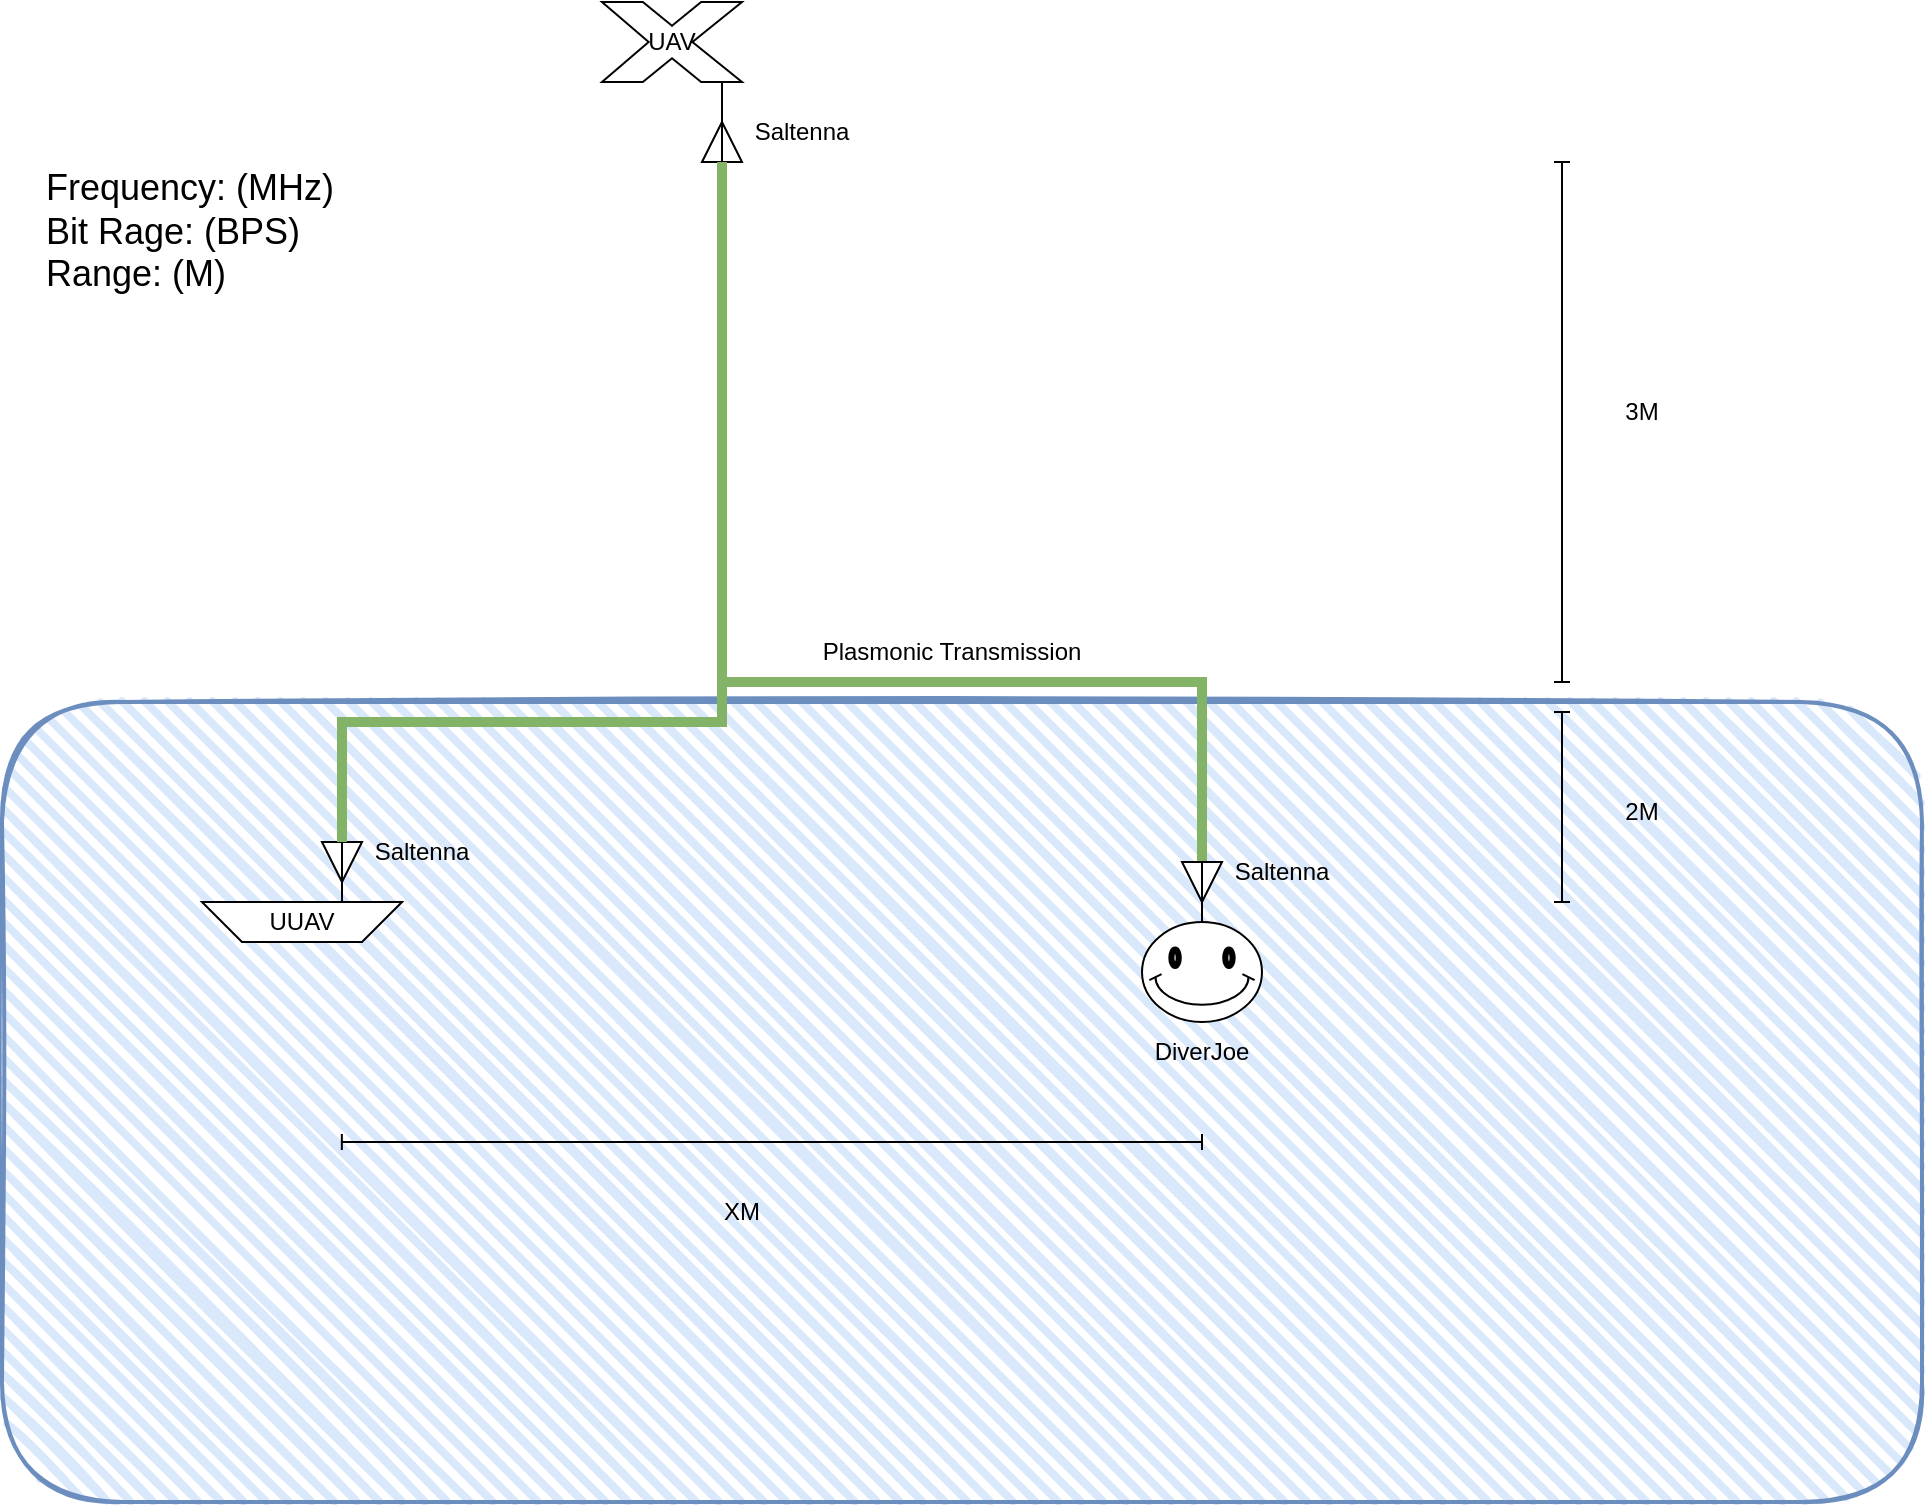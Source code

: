 <mxfile version="26.1.0">
  <diagram name="Page-1" id="EPB8xuWnlqUVOH70_Ewr">
    <mxGraphModel dx="2306" dy="945" grid="1" gridSize="10" guides="1" tooltips="1" connect="1" arrows="1" fold="1" page="1" pageScale="1" pageWidth="850" pageHeight="1100" math="0" shadow="0">
      <root>
        <mxCell id="0" />
        <mxCell id="1" parent="0" />
        <mxCell id="noTJ2SI7EE9gjp_z_O8U-2" value="" style="rounded=1;whiteSpace=wrap;html=1;strokeWidth=2;fillWeight=4;hachureGap=8;hachureAngle=45;fillColor=#dae8fc;sketch=1;strokeColor=#6c8ebf;" vertex="1" parent="1">
          <mxGeometry x="-50" y="450" width="960" height="400" as="geometry" />
        </mxCell>
        <mxCell id="noTJ2SI7EE9gjp_z_O8U-25" value="" style="group;rotation=-180;" vertex="1" connectable="0" parent="1">
          <mxGeometry x="100" y="530" width="40" height="20" as="geometry" />
        </mxCell>
        <mxCell id="noTJ2SI7EE9gjp_z_O8U-26" value="" style="triangle;whiteSpace=wrap;html=1;rotation=-270;" vertex="1" parent="noTJ2SI7EE9gjp_z_O8U-25">
          <mxGeometry x="10" y="-10" width="20" height="20" as="geometry" />
        </mxCell>
        <mxCell id="noTJ2SI7EE9gjp_z_O8U-27" value="" style="endArrow=none;html=1;rounded=0;exitX=0;exitY=0.5;exitDx=0;exitDy=0;" edge="1" parent="noTJ2SI7EE9gjp_z_O8U-25" source="noTJ2SI7EE9gjp_z_O8U-26">
          <mxGeometry width="50" height="50" relative="1" as="geometry">
            <mxPoint x="-350" y="-170" as="sourcePoint" />
            <mxPoint x="20" y="30" as="targetPoint" />
          </mxGeometry>
        </mxCell>
        <mxCell id="noTJ2SI7EE9gjp_z_O8U-6" style="edgeStyle=orthogonalEdgeStyle;rounded=0;orthogonalLoop=1;jettySize=auto;html=1;fillColor=#d5e8d4;strokeColor=#82b366;strokeWidth=5;entryX=0;entryY=0.5;entryDx=0;entryDy=0;endArrow=none;startFill=0;exitX=0;exitY=0.5;exitDx=0;exitDy=0;" edge="1" parent="1" source="noTJ2SI7EE9gjp_z_O8U-7" target="noTJ2SI7EE9gjp_z_O8U-11">
          <mxGeometry relative="1" as="geometry">
            <mxPoint x="490" y="270" as="sourcePoint" />
            <mxPoint x="360" y="120" as="targetPoint" />
            <Array as="points">
              <mxPoint x="550" y="440" />
              <mxPoint x="310" y="440" />
            </Array>
          </mxGeometry>
        </mxCell>
        <mxCell id="noTJ2SI7EE9gjp_z_O8U-9" value="" style="group;rotation=-180;" vertex="1" connectable="0" parent="1">
          <mxGeometry x="530" y="540" width="40" height="20" as="geometry" />
        </mxCell>
        <mxCell id="noTJ2SI7EE9gjp_z_O8U-7" value="" style="triangle;whiteSpace=wrap;html=1;rotation=-270;" vertex="1" parent="noTJ2SI7EE9gjp_z_O8U-9">
          <mxGeometry x="10" y="-10" width="20" height="20" as="geometry" />
        </mxCell>
        <mxCell id="noTJ2SI7EE9gjp_z_O8U-8" value="" style="endArrow=none;html=1;rounded=0;exitX=0;exitY=0.5;exitDx=0;exitDy=0;" edge="1" parent="noTJ2SI7EE9gjp_z_O8U-9" source="noTJ2SI7EE9gjp_z_O8U-7">
          <mxGeometry width="50" height="50" relative="1" as="geometry">
            <mxPoint x="-350" y="-170" as="sourcePoint" />
            <mxPoint x="20" y="30" as="targetPoint" />
          </mxGeometry>
        </mxCell>
        <mxCell id="noTJ2SI7EE9gjp_z_O8U-3" value="" style="verticalLabelPosition=bottom;verticalAlign=top;html=1;shape=mxgraph.basic.x" vertex="1" parent="1">
          <mxGeometry x="250" y="100" width="70" height="40" as="geometry" />
        </mxCell>
        <mxCell id="noTJ2SI7EE9gjp_z_O8U-10" value="" style="group;rotation=0;" vertex="1" connectable="0" parent="1">
          <mxGeometry x="290" y="150" width="40" height="20" as="geometry" />
        </mxCell>
        <mxCell id="noTJ2SI7EE9gjp_z_O8U-11" value="" style="triangle;whiteSpace=wrap;html=1;rotation=-90;" vertex="1" parent="noTJ2SI7EE9gjp_z_O8U-10">
          <mxGeometry x="10" y="10" width="20" height="20" as="geometry" />
        </mxCell>
        <mxCell id="noTJ2SI7EE9gjp_z_O8U-12" value="" style="endArrow=none;html=1;rounded=0;exitX=0;exitY=0.5;exitDx=0;exitDy=0;" edge="1" parent="noTJ2SI7EE9gjp_z_O8U-10" source="noTJ2SI7EE9gjp_z_O8U-11">
          <mxGeometry width="50" height="50" relative="1" as="geometry">
            <mxPoint x="390" y="190" as="sourcePoint" />
            <mxPoint x="20" y="-10" as="targetPoint" />
          </mxGeometry>
        </mxCell>
        <mxCell id="noTJ2SI7EE9gjp_z_O8U-1" value="" style="verticalLabelPosition=bottom;verticalAlign=top;html=1;shape=mxgraph.basic.smiley" vertex="1" parent="1">
          <mxGeometry x="520" y="560" width="60" height="50" as="geometry" />
        </mxCell>
        <mxCell id="noTJ2SI7EE9gjp_z_O8U-14" value="Plasmonic Transmission" style="text;strokeColor=none;align=center;fillColor=none;html=1;verticalAlign=middle;whiteSpace=wrap;rounded=0;" vertex="1" parent="1">
          <mxGeometry x="350" y="410" width="150" height="30" as="geometry" />
        </mxCell>
        <mxCell id="noTJ2SI7EE9gjp_z_O8U-15" value="Saltenna" style="text;strokeColor=none;align=center;fillColor=none;html=1;verticalAlign=middle;whiteSpace=wrap;rounded=0;" vertex="1" parent="1">
          <mxGeometry x="320" y="150" width="60" height="30" as="geometry" />
        </mxCell>
        <mxCell id="noTJ2SI7EE9gjp_z_O8U-19" value="Saltenna" style="text;strokeColor=none;align=center;fillColor=none;html=1;verticalAlign=middle;whiteSpace=wrap;rounded=0;" vertex="1" parent="1">
          <mxGeometry x="560" y="520" width="60" height="30" as="geometry" />
        </mxCell>
        <mxCell id="noTJ2SI7EE9gjp_z_O8U-20" value="" style="shape=trapezoid;perimeter=trapezoidPerimeter;whiteSpace=wrap;html=1;fixedSize=1;rotation=-180;" vertex="1" parent="1">
          <mxGeometry x="50" y="550" width="100" height="20" as="geometry" />
        </mxCell>
        <mxCell id="noTJ2SI7EE9gjp_z_O8U-21" value="DiverJoe" style="text;strokeColor=none;align=center;fillColor=none;html=1;verticalAlign=middle;whiteSpace=wrap;rounded=0;" vertex="1" parent="1">
          <mxGeometry x="520" y="610" width="60" height="30" as="geometry" />
        </mxCell>
        <mxCell id="noTJ2SI7EE9gjp_z_O8U-22" value="UAV" style="text;strokeColor=none;align=center;fillColor=none;html=1;verticalAlign=middle;whiteSpace=wrap;rounded=0;" vertex="1" parent="1">
          <mxGeometry x="265" y="115" width="40" height="10" as="geometry" />
        </mxCell>
        <mxCell id="noTJ2SI7EE9gjp_z_O8U-24" value="UUAV" style="text;strokeColor=none;align=center;fillColor=none;html=1;verticalAlign=middle;whiteSpace=wrap;rounded=0;" vertex="1" parent="1">
          <mxGeometry x="80" y="555" width="40" height="10" as="geometry" />
        </mxCell>
        <mxCell id="noTJ2SI7EE9gjp_z_O8U-28" style="edgeStyle=orthogonalEdgeStyle;rounded=0;orthogonalLoop=1;jettySize=auto;html=1;fillColor=#d5e8d4;strokeColor=#82b366;strokeWidth=5;entryX=0;entryY=0.5;entryDx=0;entryDy=0;endArrow=none;startFill=0;exitX=0;exitY=0.5;exitDx=0;exitDy=0;" edge="1" parent="1" source="noTJ2SI7EE9gjp_z_O8U-26" target="noTJ2SI7EE9gjp_z_O8U-11">
          <mxGeometry relative="1" as="geometry">
            <mxPoint x="560" y="540" as="sourcePoint" />
            <mxPoint x="320" y="190" as="targetPoint" />
            <Array as="points">
              <mxPoint x="120" y="460" />
              <mxPoint x="310" y="460" />
            </Array>
          </mxGeometry>
        </mxCell>
        <mxCell id="noTJ2SI7EE9gjp_z_O8U-29" value="Saltenna" style="text;strokeColor=none;align=center;fillColor=none;html=1;verticalAlign=middle;whiteSpace=wrap;rounded=0;" vertex="1" parent="1">
          <mxGeometry x="130" y="510" width="60" height="30" as="geometry" />
        </mxCell>
        <mxCell id="noTJ2SI7EE9gjp_z_O8U-30" value="" style="endArrow=baseDash;html=1;rounded=0;endFill=0;startArrow=baseDash;startFill=0;" edge="1" parent="1">
          <mxGeometry width="50" height="50" relative="1" as="geometry">
            <mxPoint x="730" y="440" as="sourcePoint" />
            <mxPoint x="730" y="180" as="targetPoint" />
          </mxGeometry>
        </mxCell>
        <mxCell id="noTJ2SI7EE9gjp_z_O8U-32" value="" style="endArrow=baseDash;html=1;rounded=0;endFill=0;startArrow=baseDash;startFill=0;" edge="1" parent="1">
          <mxGeometry width="50" height="50" relative="1" as="geometry">
            <mxPoint x="730" y="550" as="sourcePoint" />
            <mxPoint x="730" y="455" as="targetPoint" />
          </mxGeometry>
        </mxCell>
        <mxCell id="noTJ2SI7EE9gjp_z_O8U-33" value="2M" style="text;strokeColor=none;align=center;fillColor=none;html=1;verticalAlign=middle;whiteSpace=wrap;rounded=0;" vertex="1" parent="1">
          <mxGeometry x="740" y="490" width="60" height="30" as="geometry" />
        </mxCell>
        <mxCell id="noTJ2SI7EE9gjp_z_O8U-34" value="3M" style="text;strokeColor=none;align=center;fillColor=none;html=1;verticalAlign=middle;whiteSpace=wrap;rounded=0;" vertex="1" parent="1">
          <mxGeometry x="740" y="290" width="60" height="30" as="geometry" />
        </mxCell>
        <mxCell id="noTJ2SI7EE9gjp_z_O8U-35" value="" style="endArrow=baseDash;html=1;rounded=0;exitX=0.177;exitY=0.55;exitDx=0;exitDy=0;exitPerimeter=0;endFill=0;startArrow=baseDash;startFill=0;" edge="1" parent="1" source="noTJ2SI7EE9gjp_z_O8U-2">
          <mxGeometry width="50" height="50" relative="1" as="geometry">
            <mxPoint x="500" y="720" as="sourcePoint" />
            <mxPoint x="550" y="670" as="targetPoint" />
          </mxGeometry>
        </mxCell>
        <mxCell id="noTJ2SI7EE9gjp_z_O8U-36" value="XM" style="text;strokeColor=none;align=center;fillColor=none;html=1;verticalAlign=middle;whiteSpace=wrap;rounded=0;" vertex="1" parent="1">
          <mxGeometry x="290" y="690" width="60" height="30" as="geometry" />
        </mxCell>
        <mxCell id="noTJ2SI7EE9gjp_z_O8U-37" value="&lt;font style=&quot;font-size: 18px;&quot;&gt;Frequency: (MHz)&lt;/font&gt;&lt;div&gt;&lt;font style=&quot;font-size: 18px;&quot;&gt;Bit Rage: (BPS)&lt;/font&gt;&lt;/div&gt;&lt;div&gt;&lt;font style=&quot;font-size: 18px;&quot;&gt;Range: (M)&lt;/font&gt;&lt;/div&gt;" style="text;strokeColor=none;align=left;fillColor=none;html=1;verticalAlign=middle;whiteSpace=wrap;rounded=0;" vertex="1" parent="1">
          <mxGeometry x="-30" y="170" width="150" height="90" as="geometry" />
        </mxCell>
      </root>
    </mxGraphModel>
  </diagram>
</mxfile>
